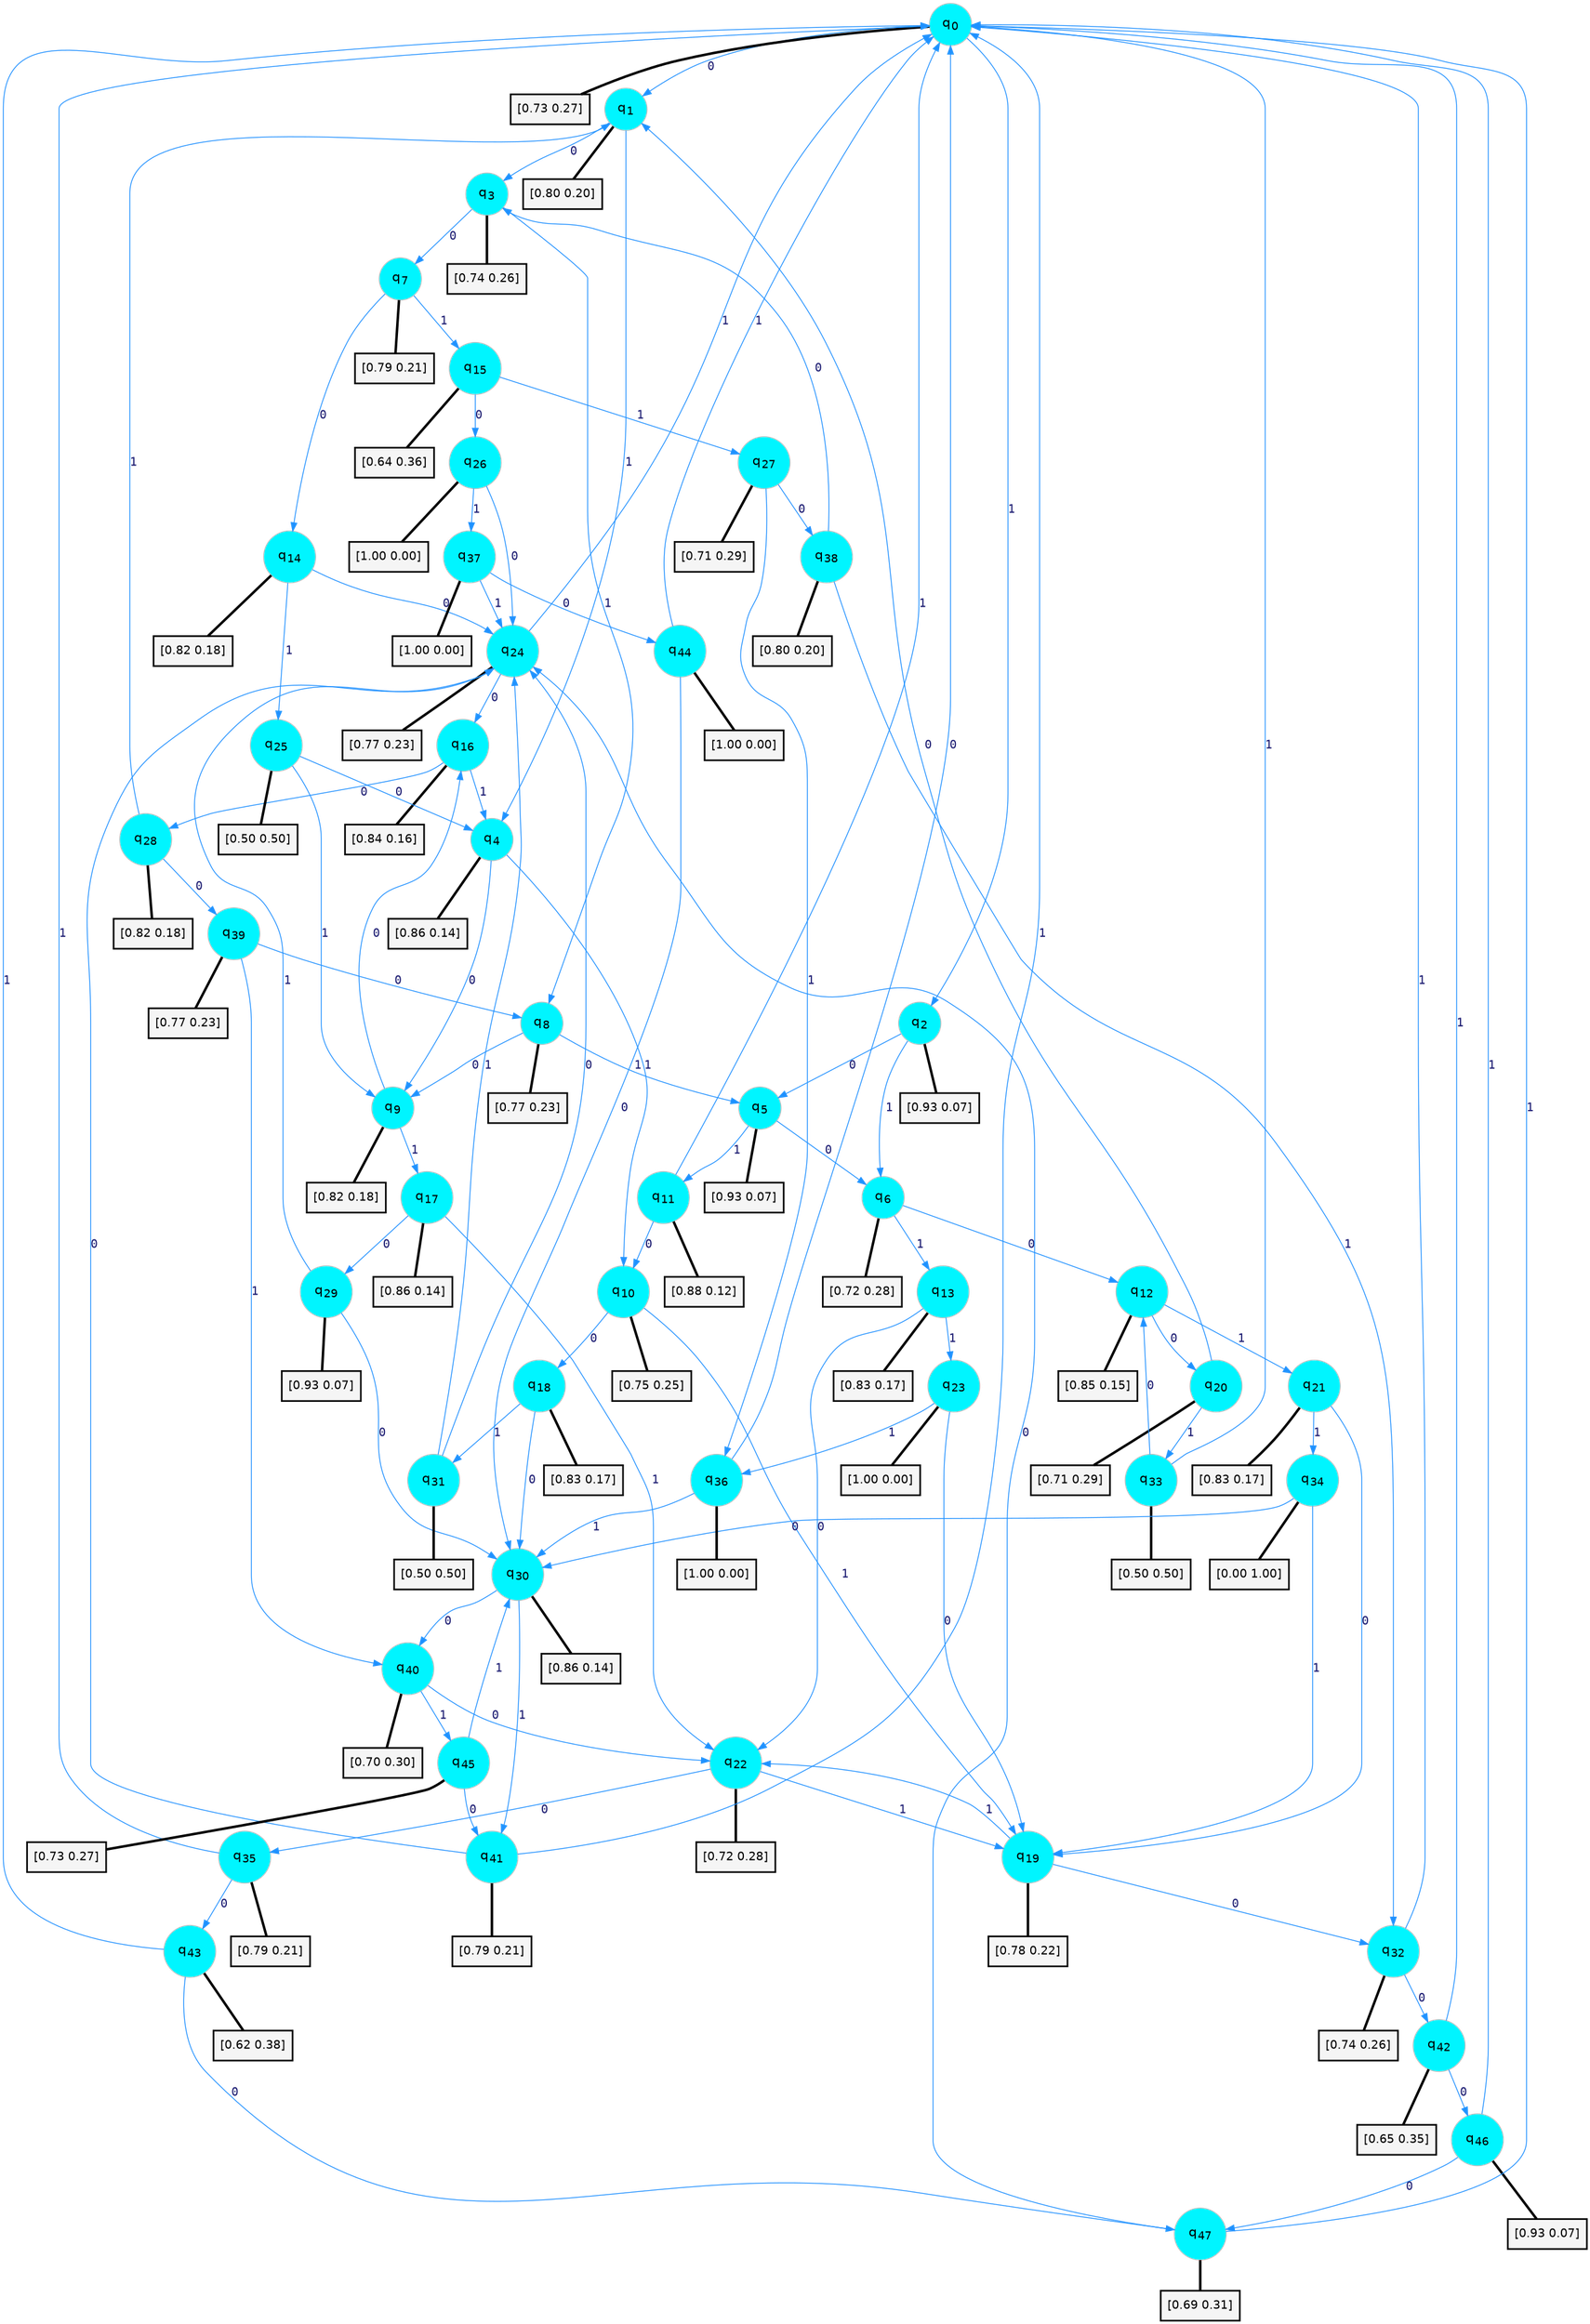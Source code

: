 digraph G {
graph [
bgcolor=transparent, dpi=300, rankdir=TD, size="40,25"];
node [
color=gray, fillcolor=turquoise1, fontcolor=black, fontname=Helvetica, fontsize=16, fontweight=bold, shape=circle, style=filled];
edge [
arrowsize=1, color=dodgerblue1, fontcolor=midnightblue, fontname=courier, fontweight=bold, penwidth=1, style=solid, weight=20];
0[label=<q<SUB>0</SUB>>];
1[label=<q<SUB>1</SUB>>];
2[label=<q<SUB>2</SUB>>];
3[label=<q<SUB>3</SUB>>];
4[label=<q<SUB>4</SUB>>];
5[label=<q<SUB>5</SUB>>];
6[label=<q<SUB>6</SUB>>];
7[label=<q<SUB>7</SUB>>];
8[label=<q<SUB>8</SUB>>];
9[label=<q<SUB>9</SUB>>];
10[label=<q<SUB>10</SUB>>];
11[label=<q<SUB>11</SUB>>];
12[label=<q<SUB>12</SUB>>];
13[label=<q<SUB>13</SUB>>];
14[label=<q<SUB>14</SUB>>];
15[label=<q<SUB>15</SUB>>];
16[label=<q<SUB>16</SUB>>];
17[label=<q<SUB>17</SUB>>];
18[label=<q<SUB>18</SUB>>];
19[label=<q<SUB>19</SUB>>];
20[label=<q<SUB>20</SUB>>];
21[label=<q<SUB>21</SUB>>];
22[label=<q<SUB>22</SUB>>];
23[label=<q<SUB>23</SUB>>];
24[label=<q<SUB>24</SUB>>];
25[label=<q<SUB>25</SUB>>];
26[label=<q<SUB>26</SUB>>];
27[label=<q<SUB>27</SUB>>];
28[label=<q<SUB>28</SUB>>];
29[label=<q<SUB>29</SUB>>];
30[label=<q<SUB>30</SUB>>];
31[label=<q<SUB>31</SUB>>];
32[label=<q<SUB>32</SUB>>];
33[label=<q<SUB>33</SUB>>];
34[label=<q<SUB>34</SUB>>];
35[label=<q<SUB>35</SUB>>];
36[label=<q<SUB>36</SUB>>];
37[label=<q<SUB>37</SUB>>];
38[label=<q<SUB>38</SUB>>];
39[label=<q<SUB>39</SUB>>];
40[label=<q<SUB>40</SUB>>];
41[label=<q<SUB>41</SUB>>];
42[label=<q<SUB>42</SUB>>];
43[label=<q<SUB>43</SUB>>];
44[label=<q<SUB>44</SUB>>];
45[label=<q<SUB>45</SUB>>];
46[label=<q<SUB>46</SUB>>];
47[label=<q<SUB>47</SUB>>];
48[label="[0.73 0.27]", shape=box,fontcolor=black, fontname=Helvetica, fontsize=14, penwidth=2, fillcolor=whitesmoke,color=black];
49[label="[0.80 0.20]", shape=box,fontcolor=black, fontname=Helvetica, fontsize=14, penwidth=2, fillcolor=whitesmoke,color=black];
50[label="[0.93 0.07]", shape=box,fontcolor=black, fontname=Helvetica, fontsize=14, penwidth=2, fillcolor=whitesmoke,color=black];
51[label="[0.74 0.26]", shape=box,fontcolor=black, fontname=Helvetica, fontsize=14, penwidth=2, fillcolor=whitesmoke,color=black];
52[label="[0.86 0.14]", shape=box,fontcolor=black, fontname=Helvetica, fontsize=14, penwidth=2, fillcolor=whitesmoke,color=black];
53[label="[0.93 0.07]", shape=box,fontcolor=black, fontname=Helvetica, fontsize=14, penwidth=2, fillcolor=whitesmoke,color=black];
54[label="[0.72 0.28]", shape=box,fontcolor=black, fontname=Helvetica, fontsize=14, penwidth=2, fillcolor=whitesmoke,color=black];
55[label="[0.79 0.21]", shape=box,fontcolor=black, fontname=Helvetica, fontsize=14, penwidth=2, fillcolor=whitesmoke,color=black];
56[label="[0.77 0.23]", shape=box,fontcolor=black, fontname=Helvetica, fontsize=14, penwidth=2, fillcolor=whitesmoke,color=black];
57[label="[0.82 0.18]", shape=box,fontcolor=black, fontname=Helvetica, fontsize=14, penwidth=2, fillcolor=whitesmoke,color=black];
58[label="[0.75 0.25]", shape=box,fontcolor=black, fontname=Helvetica, fontsize=14, penwidth=2, fillcolor=whitesmoke,color=black];
59[label="[0.88 0.12]", shape=box,fontcolor=black, fontname=Helvetica, fontsize=14, penwidth=2, fillcolor=whitesmoke,color=black];
60[label="[0.85 0.15]", shape=box,fontcolor=black, fontname=Helvetica, fontsize=14, penwidth=2, fillcolor=whitesmoke,color=black];
61[label="[0.83 0.17]", shape=box,fontcolor=black, fontname=Helvetica, fontsize=14, penwidth=2, fillcolor=whitesmoke,color=black];
62[label="[0.82 0.18]", shape=box,fontcolor=black, fontname=Helvetica, fontsize=14, penwidth=2, fillcolor=whitesmoke,color=black];
63[label="[0.64 0.36]", shape=box,fontcolor=black, fontname=Helvetica, fontsize=14, penwidth=2, fillcolor=whitesmoke,color=black];
64[label="[0.84 0.16]", shape=box,fontcolor=black, fontname=Helvetica, fontsize=14, penwidth=2, fillcolor=whitesmoke,color=black];
65[label="[0.86 0.14]", shape=box,fontcolor=black, fontname=Helvetica, fontsize=14, penwidth=2, fillcolor=whitesmoke,color=black];
66[label="[0.83 0.17]", shape=box,fontcolor=black, fontname=Helvetica, fontsize=14, penwidth=2, fillcolor=whitesmoke,color=black];
67[label="[0.78 0.22]", shape=box,fontcolor=black, fontname=Helvetica, fontsize=14, penwidth=2, fillcolor=whitesmoke,color=black];
68[label="[0.71 0.29]", shape=box,fontcolor=black, fontname=Helvetica, fontsize=14, penwidth=2, fillcolor=whitesmoke,color=black];
69[label="[0.83 0.17]", shape=box,fontcolor=black, fontname=Helvetica, fontsize=14, penwidth=2, fillcolor=whitesmoke,color=black];
70[label="[0.72 0.28]", shape=box,fontcolor=black, fontname=Helvetica, fontsize=14, penwidth=2, fillcolor=whitesmoke,color=black];
71[label="[1.00 0.00]", shape=box,fontcolor=black, fontname=Helvetica, fontsize=14, penwidth=2, fillcolor=whitesmoke,color=black];
72[label="[0.77 0.23]", shape=box,fontcolor=black, fontname=Helvetica, fontsize=14, penwidth=2, fillcolor=whitesmoke,color=black];
73[label="[0.50 0.50]", shape=box,fontcolor=black, fontname=Helvetica, fontsize=14, penwidth=2, fillcolor=whitesmoke,color=black];
74[label="[1.00 0.00]", shape=box,fontcolor=black, fontname=Helvetica, fontsize=14, penwidth=2, fillcolor=whitesmoke,color=black];
75[label="[0.71 0.29]", shape=box,fontcolor=black, fontname=Helvetica, fontsize=14, penwidth=2, fillcolor=whitesmoke,color=black];
76[label="[0.82 0.18]", shape=box,fontcolor=black, fontname=Helvetica, fontsize=14, penwidth=2, fillcolor=whitesmoke,color=black];
77[label="[0.93 0.07]", shape=box,fontcolor=black, fontname=Helvetica, fontsize=14, penwidth=2, fillcolor=whitesmoke,color=black];
78[label="[0.86 0.14]", shape=box,fontcolor=black, fontname=Helvetica, fontsize=14, penwidth=2, fillcolor=whitesmoke,color=black];
79[label="[0.50 0.50]", shape=box,fontcolor=black, fontname=Helvetica, fontsize=14, penwidth=2, fillcolor=whitesmoke,color=black];
80[label="[0.74 0.26]", shape=box,fontcolor=black, fontname=Helvetica, fontsize=14, penwidth=2, fillcolor=whitesmoke,color=black];
81[label="[0.50 0.50]", shape=box,fontcolor=black, fontname=Helvetica, fontsize=14, penwidth=2, fillcolor=whitesmoke,color=black];
82[label="[0.00 1.00]", shape=box,fontcolor=black, fontname=Helvetica, fontsize=14, penwidth=2, fillcolor=whitesmoke,color=black];
83[label="[0.79 0.21]", shape=box,fontcolor=black, fontname=Helvetica, fontsize=14, penwidth=2, fillcolor=whitesmoke,color=black];
84[label="[1.00 0.00]", shape=box,fontcolor=black, fontname=Helvetica, fontsize=14, penwidth=2, fillcolor=whitesmoke,color=black];
85[label="[1.00 0.00]", shape=box,fontcolor=black, fontname=Helvetica, fontsize=14, penwidth=2, fillcolor=whitesmoke,color=black];
86[label="[0.80 0.20]", shape=box,fontcolor=black, fontname=Helvetica, fontsize=14, penwidth=2, fillcolor=whitesmoke,color=black];
87[label="[0.77 0.23]", shape=box,fontcolor=black, fontname=Helvetica, fontsize=14, penwidth=2, fillcolor=whitesmoke,color=black];
88[label="[0.70 0.30]", shape=box,fontcolor=black, fontname=Helvetica, fontsize=14, penwidth=2, fillcolor=whitesmoke,color=black];
89[label="[0.79 0.21]", shape=box,fontcolor=black, fontname=Helvetica, fontsize=14, penwidth=2, fillcolor=whitesmoke,color=black];
90[label="[0.65 0.35]", shape=box,fontcolor=black, fontname=Helvetica, fontsize=14, penwidth=2, fillcolor=whitesmoke,color=black];
91[label="[0.62 0.38]", shape=box,fontcolor=black, fontname=Helvetica, fontsize=14, penwidth=2, fillcolor=whitesmoke,color=black];
92[label="[1.00 0.00]", shape=box,fontcolor=black, fontname=Helvetica, fontsize=14, penwidth=2, fillcolor=whitesmoke,color=black];
93[label="[0.73 0.27]", shape=box,fontcolor=black, fontname=Helvetica, fontsize=14, penwidth=2, fillcolor=whitesmoke,color=black];
94[label="[0.93 0.07]", shape=box,fontcolor=black, fontname=Helvetica, fontsize=14, penwidth=2, fillcolor=whitesmoke,color=black];
95[label="[0.69 0.31]", shape=box,fontcolor=black, fontname=Helvetica, fontsize=14, penwidth=2, fillcolor=whitesmoke,color=black];
0->1 [label=0];
0->2 [label=1];
0->48 [arrowhead=none, penwidth=3,color=black];
1->3 [label=0];
1->4 [label=1];
1->49 [arrowhead=none, penwidth=3,color=black];
2->5 [label=0];
2->6 [label=1];
2->50 [arrowhead=none, penwidth=3,color=black];
3->7 [label=0];
3->8 [label=1];
3->51 [arrowhead=none, penwidth=3,color=black];
4->9 [label=0];
4->10 [label=1];
4->52 [arrowhead=none, penwidth=3,color=black];
5->6 [label=0];
5->11 [label=1];
5->53 [arrowhead=none, penwidth=3,color=black];
6->12 [label=0];
6->13 [label=1];
6->54 [arrowhead=none, penwidth=3,color=black];
7->14 [label=0];
7->15 [label=1];
7->55 [arrowhead=none, penwidth=3,color=black];
8->9 [label=0];
8->5 [label=1];
8->56 [arrowhead=none, penwidth=3,color=black];
9->16 [label=0];
9->17 [label=1];
9->57 [arrowhead=none, penwidth=3,color=black];
10->18 [label=0];
10->19 [label=1];
10->58 [arrowhead=none, penwidth=3,color=black];
11->10 [label=0];
11->0 [label=1];
11->59 [arrowhead=none, penwidth=3,color=black];
12->20 [label=0];
12->21 [label=1];
12->60 [arrowhead=none, penwidth=3,color=black];
13->22 [label=0];
13->23 [label=1];
13->61 [arrowhead=none, penwidth=3,color=black];
14->24 [label=0];
14->25 [label=1];
14->62 [arrowhead=none, penwidth=3,color=black];
15->26 [label=0];
15->27 [label=1];
15->63 [arrowhead=none, penwidth=3,color=black];
16->28 [label=0];
16->4 [label=1];
16->64 [arrowhead=none, penwidth=3,color=black];
17->29 [label=0];
17->22 [label=1];
17->65 [arrowhead=none, penwidth=3,color=black];
18->30 [label=0];
18->31 [label=1];
18->66 [arrowhead=none, penwidth=3,color=black];
19->32 [label=0];
19->22 [label=1];
19->67 [arrowhead=none, penwidth=3,color=black];
20->1 [label=0];
20->33 [label=1];
20->68 [arrowhead=none, penwidth=3,color=black];
21->19 [label=0];
21->34 [label=1];
21->69 [arrowhead=none, penwidth=3,color=black];
22->35 [label=0];
22->19 [label=1];
22->70 [arrowhead=none, penwidth=3,color=black];
23->19 [label=0];
23->36 [label=1];
23->71 [arrowhead=none, penwidth=3,color=black];
24->16 [label=0];
24->0 [label=1];
24->72 [arrowhead=none, penwidth=3,color=black];
25->4 [label=0];
25->9 [label=1];
25->73 [arrowhead=none, penwidth=3,color=black];
26->24 [label=0];
26->37 [label=1];
26->74 [arrowhead=none, penwidth=3,color=black];
27->38 [label=0];
27->36 [label=1];
27->75 [arrowhead=none, penwidth=3,color=black];
28->39 [label=0];
28->1 [label=1];
28->76 [arrowhead=none, penwidth=3,color=black];
29->30 [label=0];
29->24 [label=1];
29->77 [arrowhead=none, penwidth=3,color=black];
30->40 [label=0];
30->41 [label=1];
30->78 [arrowhead=none, penwidth=3,color=black];
31->24 [label=0];
31->24 [label=1];
31->79 [arrowhead=none, penwidth=3,color=black];
32->42 [label=0];
32->0 [label=1];
32->80 [arrowhead=none, penwidth=3,color=black];
33->12 [label=0];
33->0 [label=1];
33->81 [arrowhead=none, penwidth=3,color=black];
34->30 [label=0];
34->19 [label=1];
34->82 [arrowhead=none, penwidth=3,color=black];
35->43 [label=0];
35->0 [label=1];
35->83 [arrowhead=none, penwidth=3,color=black];
36->0 [label=0];
36->30 [label=1];
36->84 [arrowhead=none, penwidth=3,color=black];
37->44 [label=0];
37->24 [label=1];
37->85 [arrowhead=none, penwidth=3,color=black];
38->3 [label=0];
38->32 [label=1];
38->86 [arrowhead=none, penwidth=3,color=black];
39->8 [label=0];
39->40 [label=1];
39->87 [arrowhead=none, penwidth=3,color=black];
40->22 [label=0];
40->45 [label=1];
40->88 [arrowhead=none, penwidth=3,color=black];
41->24 [label=0];
41->0 [label=1];
41->89 [arrowhead=none, penwidth=3,color=black];
42->46 [label=0];
42->0 [label=1];
42->90 [arrowhead=none, penwidth=3,color=black];
43->47 [label=0];
43->0 [label=1];
43->91 [arrowhead=none, penwidth=3,color=black];
44->30 [label=0];
44->0 [label=1];
44->92 [arrowhead=none, penwidth=3,color=black];
45->41 [label=0];
45->30 [label=1];
45->93 [arrowhead=none, penwidth=3,color=black];
46->47 [label=0];
46->0 [label=1];
46->94 [arrowhead=none, penwidth=3,color=black];
47->24 [label=0];
47->0 [label=1];
47->95 [arrowhead=none, penwidth=3,color=black];
}
